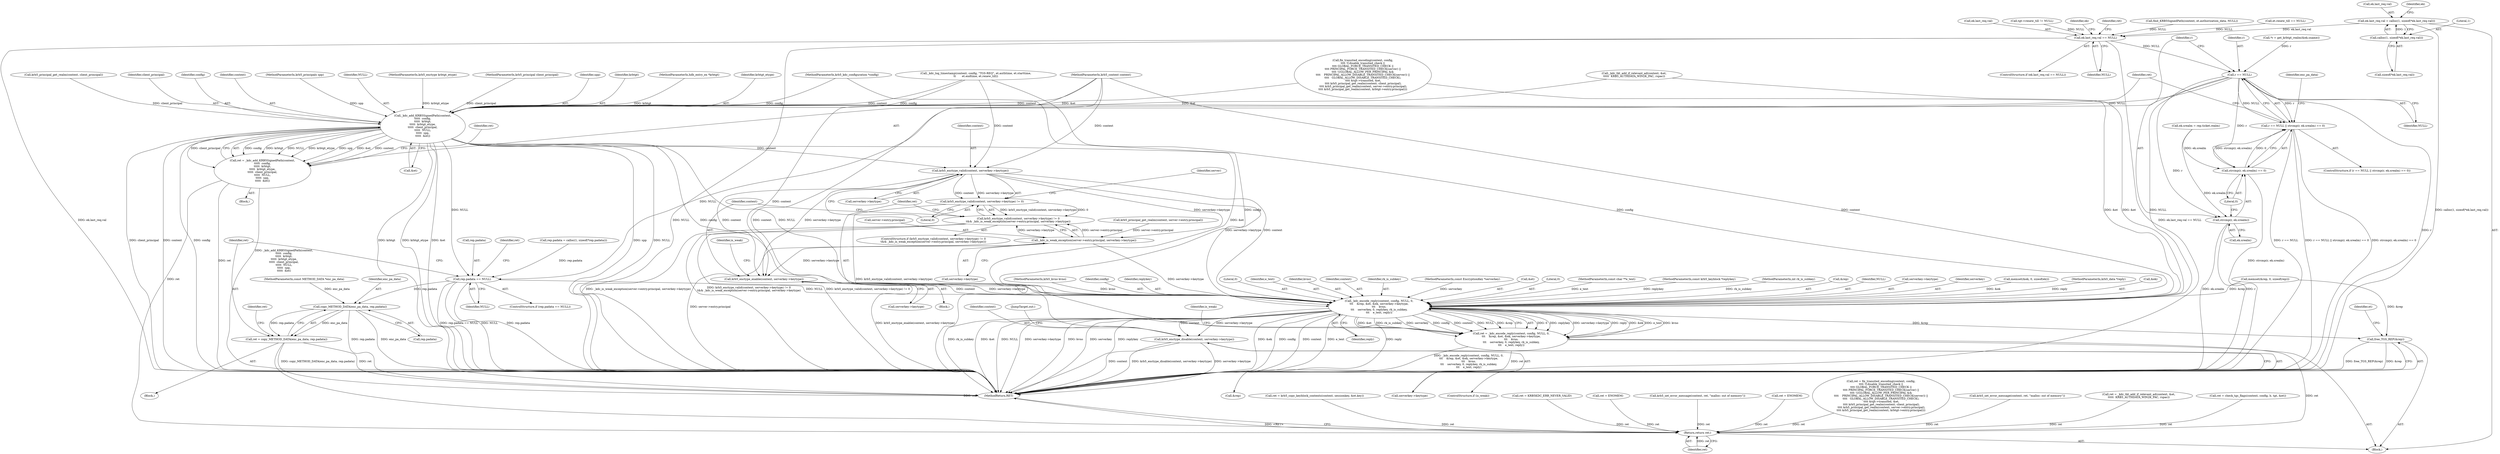 digraph "0_heimdal_b1e699103f08d6a0ca46a122193c9da65f6cf837_1@API" {
"1000819" [label="(Call,ek.last_req.val = calloc(1, sizeof(*ek.last_req.val)))"];
"1000825" [label="(Call,calloc(1, sizeof(*ek.last_req.val)))"];
"1000835" [label="(Call,ek.last_req.val == NULL)"];
"1000941" [label="(Call,r == NULL)"];
"1000940" [label="(Call,r == NULL || strcmp(r, ek.srealm) == 0)"];
"1000944" [label="(Call,strcmp(r, ek.srealm) == 0)"];
"1000945" [label="(Call,strcmp(r, ek.srealm))"];
"1000954" [label="(Call,_kdc_add_KRB5SignedPath(context,\n\t\t\t\t\t  config,\n\t\t\t\t\t  krbtgt,\n\t\t\t\t\t  krbtgt_etype,\n\t\t\t\t\t  client_principal,\n\t\t\t\t\t  NULL,\n\t\t\t\t\t  spp,\n\t\t\t\t\t  &et))"];
"1000952" [label="(Call,ret = _kdc_add_KRB5SignedPath(context,\n\t\t\t\t\t  config,\n\t\t\t\t\t  krbtgt,\n\t\t\t\t\t  krbtgt_etype,\n\t\t\t\t\t  client_principal,\n\t\t\t\t\t  NULL,\n\t\t\t\t\t  spp,\n\t\t\t\t\t  &et))"];
"1001125" [label="(Return,return ret;)"];
"1000984" [label="(Call,rep.padata == NULL)"];
"1000996" [label="(Call,copy_METHOD_DATA(enc_pa_data, rep.padata))"];
"1000994" [label="(Call,ret = copy_METHOD_DATA(enc_pa_data, rep.padata))"];
"1001033" [label="(Call,_kdc_encode_reply(context, config, NULL, 0,\n\t\t\t    &rep, &et, &ek, serverkey->keytype,\n\t\t\t    kvno,\n\t\t\t    serverkey, 0, replykey, rk_is_subkey,\n\t\t\t    e_text, reply))"];
"1001031" [label="(Call,ret = _kdc_encode_reply(context, config, NULL, 0,\n\t\t\t    &rep, &et, &ek, serverkey->keytype,\n\t\t\t    kvno,\n\t\t\t    serverkey, 0, replykey, rk_is_subkey,\n\t\t\t    e_text, reply))"];
"1001056" [label="(Call,krb5_enctype_disable(context, serverkey->keytype))"];
"1001062" [label="(Call,free_TGS_REP(&rep))"];
"1001007" [label="(Call,krb5_enctype_valid(context, serverkey->keytype))"];
"1001006" [label="(Call,krb5_enctype_valid(context, serverkey->keytype) != 0)"];
"1001005" [label="(Call,krb5_enctype_valid(context, serverkey->keytype) != 0\n\t&& _kdc_is_weak_exception(server->entry.principal, serverkey->keytype))"];
"1001013" [label="(Call,_kdc_is_weak_exception(server->entry.principal, serverkey->keytype))"];
"1001023" [label="(Call,krb5_enctype_enable(context, serverkey->keytype))"];
"1000404" [label="(Call,tgt->renew_till != NULL)"];
"1000939" [label="(ControlStructure,if (r == NULL || strcmp(r, ek.srealm) == 0))"];
"1000914" [label="(Call,_kdc_log_timestamp(context, config, \"TGS-REQ\", et.authtime, et.starttime,\n\t\t       et.endtime, et.renew_till))"];
"1001049" [label="(Literal,0)"];
"1001052" [label="(Identifier,e_text)"];
"1001063" [label="(Call,&rep)"];
"1000932" [label="(Call,*r = get_krbtgt_realm(&ek.sname))"];
"1000251" [label="(Call,krb5_principal_get_realm(context, client_principal))"];
"1001014" [label="(Call,server->entry.principal)"];
"1000786" [label="(Call,ret = krb5_copy_keyblock_contents(context, sessionkey, &et.key))"];
"1000959" [label="(Identifier,client_principal)"];
"1000111" [label="(MethodParameterIn,krb5_context context)"];
"1000850" [label="(Identifier,ek)"];
"1001033" [label="(Call,_kdc_encode_reply(context, config, NULL, 0,\n\t\t\t    &rep, &et, &ek, serverkey->keytype,\n\t\t\t    kvno,\n\t\t\t    serverkey, 0, replykey, rk_is_subkey,\n\t\t\t    e_text, reply))"];
"1000112" [label="(MethodParameterIn,krb5_kdc_configuration *config)"];
"1000956" [label="(Identifier,config)"];
"1000947" [label="(Call,ek.srealm)"];
"1000962" [label="(Call,&et)"];
"1001016" [label="(Identifier,server)"];
"1000560" [label="(Call,ret = KRB5KDC_ERR_NEVER_VALID)"];
"1000983" [label="(ControlStructure,if (rep.padata == NULL))"];
"1001025" [label="(Call,serverkey->keytype)"];
"1000943" [label="(Identifier,NULL)"];
"1000944" [label="(Call,strcmp(r, ek.srealm) == 0)"];
"1001005" [label="(Call,krb5_enctype_valid(context, serverkey->keytype) != 0\n\t&& _kdc_is_weak_exception(server->entry.principal, serverkey->keytype))"];
"1000985" [label="(Call,rep.padata)"];
"1000971" [label="(Block,)"];
"1001047" [label="(Identifier,kvno)"];
"1000825" [label="(Call,calloc(1, sizeof(*ek.last_req.val)))"];
"1001034" [label="(Identifier,context)"];
"1001051" [label="(Identifier,rk_is_subkey)"];
"1000990" [label="(Call,ret = ENOMEM)"];
"1000951" [label="(Block,)"];
"1000952" [label="(Call,ret = _kdc_add_KRB5SignedPath(context,\n\t\t\t\t\t  config,\n\t\t\t\t\t  krbtgt,\n\t\t\t\t\t  krbtgt_etype,\n\t\t\t\t\t  client_principal,\n\t\t\t\t\t  NULL,\n\t\t\t\t\t  spp,\n\t\t\t\t\t  &et))"];
"1001009" [label="(Call,serverkey->keytype)"];
"1000844" [label="(Identifier,ret)"];
"1000955" [label="(Identifier,context)"];
"1000826" [label="(Literal,1)"];
"1001007" [label="(Call,krb5_enctype_valid(context, serverkey->keytype))"];
"1000118" [label="(MethodParameterIn,const EncryptionKey *serverkey)"];
"1000820" [label="(Call,ek.last_req.val)"];
"1000129" [label="(MethodParameterIn,krb5_principals spp)"];
"1001062" [label="(Call,free_TGS_REP(&rep))"];
"1000838" [label="(Identifier,ek)"];
"1000945" [label="(Call,strcmp(r, ek.srealm))"];
"1000960" [label="(Identifier,NULL)"];
"1001012" [label="(Literal,0)"];
"1000991" [label="(Identifier,ret)"];
"1001057" [label="(Identifier,context)"];
"1001008" [label="(Identifier,context)"];
"1000134" [label="(Block,)"];
"1000984" [label="(Call,rep.padata == NULL)"];
"1001024" [label="(Identifier,context)"];
"1000128" [label="(MethodParameterIn,krb5_enctype krbtgt_etype)"];
"1001040" [label="(Call,&et)"];
"1001068" [label="(Identifier,et)"];
"1001037" [label="(Literal,0)"];
"1000126" [label="(MethodParameterIn,krb5_principal client_principal)"];
"1001006" [label="(Call,krb5_enctype_valid(context, serverkey->keytype) != 0)"];
"1000827" [label="(Call,sizeof(*ek.last_req.val))"];
"1001004" [label="(ControlStructure,if (krb5_enctype_valid(context, serverkey->keytype) != 0\n\t&& _kdc_is_weak_exception(server->entry.principal, serverkey->keytype)))"];
"1001053" [label="(Identifier,reply)"];
"1000730" [label="(Call,find_KRB5SignedPath(context, et.authorization_data, NULL))"];
"1000132" [label="(MethodParameterIn,const char **e_text)"];
"1000961" [label="(Identifier,spp)"];
"1000116" [label="(MethodParameterIn,const krb5_keyblock *replykey)"];
"1001125" [label="(Return,return ret;)"];
"1001127" [label="(MethodReturn,RET)"];
"1001061" [label="(JumpTarget,out:)"];
"1000988" [label="(Identifier,NULL)"];
"1000723" [label="(Call,krb5_set_error_message(context, ret, \"malloc: out of memory\"))"];
"1000998" [label="(Call,rep.padata)"];
"1000834" [label="(ControlStructure,if (ek.last_req.val == NULL))"];
"1001022" [label="(Block,)"];
"1000994" [label="(Call,ret = copy_METHOD_DATA(enc_pa_data, rep.padata))"];
"1000896" [label="(Call,ek.srealm = rep.ticket.realm)"];
"1001054" [label="(ControlStructure,if (is_weak))"];
"1000117" [label="(MethodParameterIn,int rk_is_subkey)"];
"1001038" [label="(Call,&rep)"];
"1000957" [label="(Identifier,krbtgt)"];
"1000843" [label="(Call,ret = ENOMEM)"];
"1000972" [label="(Call,rep.padata = calloc(1, sizeof(*rep.padata)))"];
"1000954" [label="(Call,_kdc_add_KRB5SignedPath(context,\n\t\t\t\t\t  config,\n\t\t\t\t\t  krbtgt,\n\t\t\t\t\t  krbtgt_etype,\n\t\t\t\t\t  client_principal,\n\t\t\t\t\t  NULL,\n\t\t\t\t\t  spp,\n\t\t\t\t\t  &et))"];
"1000223" [label="(Call,ret = fix_transited_encoding(context, config,\n\t\t\t\t !f.disable_transited_check ||\n\t\t\t\t GLOBAL_FORCE_TRANSITED_CHECK ||\n\t\t\t\t PRINCIPAL_FORCE_TRANSITED_CHECK(server) ||\n\t\t\t\t !((GLOBAL_ALLOW_PER_PRINCIPAL &&\n\t\t\t\t    PRINCIPAL_ALLOW_DISABLE_TRANSITED_CHECK(server)) ||\n\t\t\t\t   GLOBAL_ALLOW_DISABLE_TRANSITED_CHECK),\n \t\t\t\t &tgt->transited, &et,\n \t\t\t\t krb5_principal_get_realm(context, client_principal),\n \t\t\t\t krb5_principal_get_realm(context, server->entry.principal),\n\t\t\t\t krb5_principal_get_realm(context, krbtgt->entry.principal)))"];
"1000691" [label="(Call,krb5_set_error_message(context, ret, \"malloc: out of memory\"))"];
"1000254" [label="(Call,krb5_principal_get_realm(context, server->entry.principal))"];
"1000835" [label="(Call,ek.last_req.val == NULL)"];
"1000645" [label="(Call,ret = _kdc_tkt_add_if_relevant_ad(context, &et,\n\t\t\t\t\t  KRB5_AUTHDATA_WIN2K_PAC, rspac))"];
"1000819" [label="(Call,ek.last_req.val = calloc(1, sizeof(*ek.last_req.val)))"];
"1000211" [label="(Call,ret = check_tgs_flags(context, config, b, tgt, &et))"];
"1000149" [label="(Call,memset(&rep, 0, sizeof(rep)))"];
"1001032" [label="(Identifier,ret)"];
"1001036" [label="(Identifier,NULL)"];
"1000225" [label="(Call,fix_transited_encoding(context, config,\n\t\t\t\t !f.disable_transited_check ||\n\t\t\t\t GLOBAL_FORCE_TRANSITED_CHECK ||\n\t\t\t\t PRINCIPAL_FORCE_TRANSITED_CHECK(server) ||\n\t\t\t\t !((GLOBAL_ALLOW_PER_PRINCIPAL &&\n\t\t\t\t    PRINCIPAL_ALLOW_DISABLE_TRANSITED_CHECK(server)) ||\n\t\t\t\t   GLOBAL_ALLOW_DISABLE_TRANSITED_CHECK),\n \t\t\t\t &tgt->transited, &et,\n \t\t\t\t krb5_principal_get_realm(context, client_principal),\n \t\t\t\t krb5_principal_get_realm(context, server->entry.principal),\n\t\t\t\t krb5_principal_get_realm(context, krbtgt->entry.principal)))"];
"1000995" [label="(Identifier,ret)"];
"1000127" [label="(MethodParameterIn,hdb_entry_ex *krbtgt)"];
"1000390" [label="(Call,et.renew_till == NULL)"];
"1000950" [label="(Literal,0)"];
"1000965" [label="(Identifier,ret)"];
"1001126" [label="(Identifier,ret)"];
"1000997" [label="(Identifier,enc_pa_data)"];
"1000841" [label="(Identifier,NULL)"];
"1001002" [label="(Identifier,ret)"];
"1001044" [label="(Call,serverkey->keytype)"];
"1001048" [label="(Identifier,serverkey)"];
"1001023" [label="(Call,krb5_enctype_enable(context, serverkey->keytype))"];
"1000161" [label="(Call,memset(&ek, 0, sizeof(ek)))"];
"1000946" [label="(Identifier,r)"];
"1000969" [label="(Identifier,enc_pa_data)"];
"1001058" [label="(Call,serverkey->keytype)"];
"1000958" [label="(Identifier,krbtgt_etype)"];
"1000647" [label="(Call,_kdc_tkt_add_if_relevant_ad(context, &et,\n\t\t\t\t\t  KRB5_AUTHDATA_WIN2K_PAC, rspac))"];
"1000131" [label="(MethodParameterIn,const METHOD_DATA *enc_pa_data)"];
"1000133" [label="(MethodParameterIn,krb5_data *reply)"];
"1001055" [label="(Identifier,is_weak)"];
"1001029" [label="(Identifier,is_weak)"];
"1000953" [label="(Identifier,ret)"];
"1000940" [label="(Call,r == NULL || strcmp(r, ek.srealm) == 0)"];
"1000942" [label="(Identifier,r)"];
"1001042" [label="(Call,&ek)"];
"1001056" [label="(Call,krb5_enctype_disable(context, serverkey->keytype))"];
"1001031" [label="(Call,ret = _kdc_encode_reply(context, config, NULL, 0,\n\t\t\t    &rep, &et, &ek, serverkey->keytype,\n\t\t\t    kvno,\n\t\t\t    serverkey, 0, replykey, rk_is_subkey,\n\t\t\t    e_text, reply))"];
"1001019" [label="(Call,serverkey->keytype)"];
"1000996" [label="(Call,copy_METHOD_DATA(enc_pa_data, rep.padata))"];
"1000120" [label="(MethodParameterIn,krb5_kvno kvno)"];
"1000941" [label="(Call,r == NULL)"];
"1001035" [label="(Identifier,config)"];
"1001013" [label="(Call,_kdc_is_weak_exception(server->entry.principal, serverkey->keytype))"];
"1000836" [label="(Call,ek.last_req.val)"];
"1001050" [label="(Identifier,replykey)"];
"1000819" -> "1000134"  [label="AST: "];
"1000819" -> "1000825"  [label="CFG: "];
"1000820" -> "1000819"  [label="AST: "];
"1000825" -> "1000819"  [label="AST: "];
"1000838" -> "1000819"  [label="CFG: "];
"1000819" -> "1001127"  [label="DDG: calloc(1, sizeof(*ek.last_req.val))"];
"1000825" -> "1000819"  [label="DDG: 1"];
"1000819" -> "1000835"  [label="DDG: ek.last_req.val"];
"1000825" -> "1000827"  [label="CFG: "];
"1000826" -> "1000825"  [label="AST: "];
"1000827" -> "1000825"  [label="AST: "];
"1000835" -> "1000834"  [label="AST: "];
"1000835" -> "1000841"  [label="CFG: "];
"1000836" -> "1000835"  [label="AST: "];
"1000841" -> "1000835"  [label="AST: "];
"1000844" -> "1000835"  [label="CFG: "];
"1000850" -> "1000835"  [label="CFG: "];
"1000835" -> "1001127"  [label="DDG: ek.last_req.val == NULL"];
"1000835" -> "1001127"  [label="DDG: ek.last_req.val"];
"1000835" -> "1001127"  [label="DDG: NULL"];
"1000390" -> "1000835"  [label="DDG: NULL"];
"1000404" -> "1000835"  [label="DDG: NULL"];
"1000730" -> "1000835"  [label="DDG: NULL"];
"1000835" -> "1000941"  [label="DDG: NULL"];
"1000941" -> "1000940"  [label="AST: "];
"1000941" -> "1000943"  [label="CFG: "];
"1000942" -> "1000941"  [label="AST: "];
"1000943" -> "1000941"  [label="AST: "];
"1000946" -> "1000941"  [label="CFG: "];
"1000940" -> "1000941"  [label="CFG: "];
"1000941" -> "1001127"  [label="DDG: r"];
"1000941" -> "1000940"  [label="DDG: r"];
"1000941" -> "1000940"  [label="DDG: NULL"];
"1000932" -> "1000941"  [label="DDG: r"];
"1000941" -> "1000944"  [label="DDG: r"];
"1000941" -> "1000945"  [label="DDG: r"];
"1000941" -> "1000954"  [label="DDG: NULL"];
"1000941" -> "1000984"  [label="DDG: NULL"];
"1000941" -> "1001033"  [label="DDG: NULL"];
"1000940" -> "1000939"  [label="AST: "];
"1000940" -> "1000944"  [label="CFG: "];
"1000944" -> "1000940"  [label="AST: "];
"1000953" -> "1000940"  [label="CFG: "];
"1000969" -> "1000940"  [label="CFG: "];
"1000940" -> "1001127"  [label="DDG: r == NULL"];
"1000940" -> "1001127"  [label="DDG: r == NULL || strcmp(r, ek.srealm) == 0"];
"1000940" -> "1001127"  [label="DDG: strcmp(r, ek.srealm) == 0"];
"1000944" -> "1000940"  [label="DDG: strcmp(r, ek.srealm)"];
"1000944" -> "1000940"  [label="DDG: 0"];
"1000944" -> "1000950"  [label="CFG: "];
"1000945" -> "1000944"  [label="AST: "];
"1000950" -> "1000944"  [label="AST: "];
"1000944" -> "1001127"  [label="DDG: strcmp(r, ek.srealm)"];
"1000896" -> "1000944"  [label="DDG: ek.srealm"];
"1000945" -> "1000947"  [label="CFG: "];
"1000946" -> "1000945"  [label="AST: "];
"1000947" -> "1000945"  [label="AST: "];
"1000950" -> "1000945"  [label="CFG: "];
"1000945" -> "1001127"  [label="DDG: r"];
"1000945" -> "1001127"  [label="DDG: ek.srealm"];
"1000896" -> "1000945"  [label="DDG: ek.srealm"];
"1000954" -> "1000952"  [label="AST: "];
"1000954" -> "1000962"  [label="CFG: "];
"1000955" -> "1000954"  [label="AST: "];
"1000956" -> "1000954"  [label="AST: "];
"1000957" -> "1000954"  [label="AST: "];
"1000958" -> "1000954"  [label="AST: "];
"1000959" -> "1000954"  [label="AST: "];
"1000960" -> "1000954"  [label="AST: "];
"1000961" -> "1000954"  [label="AST: "];
"1000962" -> "1000954"  [label="AST: "];
"1000952" -> "1000954"  [label="CFG: "];
"1000954" -> "1001127"  [label="DDG: krbtgt"];
"1000954" -> "1001127"  [label="DDG: krbtgt_etype"];
"1000954" -> "1001127"  [label="DDG: &et"];
"1000954" -> "1001127"  [label="DDG: spp"];
"1000954" -> "1001127"  [label="DDG: NULL"];
"1000954" -> "1001127"  [label="DDG: client_principal"];
"1000954" -> "1001127"  [label="DDG: context"];
"1000954" -> "1001127"  [label="DDG: config"];
"1000954" -> "1000952"  [label="DDG: config"];
"1000954" -> "1000952"  [label="DDG: krbtgt"];
"1000954" -> "1000952"  [label="DDG: NULL"];
"1000954" -> "1000952"  [label="DDG: krbtgt_etype"];
"1000954" -> "1000952"  [label="DDG: spp"];
"1000954" -> "1000952"  [label="DDG: &et"];
"1000954" -> "1000952"  [label="DDG: context"];
"1000954" -> "1000952"  [label="DDG: client_principal"];
"1000914" -> "1000954"  [label="DDG: context"];
"1000914" -> "1000954"  [label="DDG: config"];
"1000111" -> "1000954"  [label="DDG: context"];
"1000112" -> "1000954"  [label="DDG: config"];
"1000127" -> "1000954"  [label="DDG: krbtgt"];
"1000128" -> "1000954"  [label="DDG: krbtgt_etype"];
"1000251" -> "1000954"  [label="DDG: client_principal"];
"1000126" -> "1000954"  [label="DDG: client_principal"];
"1000129" -> "1000954"  [label="DDG: spp"];
"1000647" -> "1000954"  [label="DDG: &et"];
"1000225" -> "1000954"  [label="DDG: &et"];
"1000954" -> "1000984"  [label="DDG: NULL"];
"1000954" -> "1001007"  [label="DDG: context"];
"1000954" -> "1001033"  [label="DDG: config"];
"1000954" -> "1001033"  [label="DDG: NULL"];
"1000954" -> "1001033"  [label="DDG: &et"];
"1000952" -> "1000951"  [label="AST: "];
"1000953" -> "1000952"  [label="AST: "];
"1000965" -> "1000952"  [label="CFG: "];
"1000952" -> "1001127"  [label="DDG: ret"];
"1000952" -> "1001127"  [label="DDG: _kdc_add_KRB5SignedPath(context,\n\t\t\t\t\t  config,\n\t\t\t\t\t  krbtgt,\n\t\t\t\t\t  krbtgt_etype,\n\t\t\t\t\t  client_principal,\n\t\t\t\t\t  NULL,\n\t\t\t\t\t  spp,\n\t\t\t\t\t  &et)"];
"1000952" -> "1001125"  [label="DDG: ret"];
"1001125" -> "1000134"  [label="AST: "];
"1001125" -> "1001126"  [label="CFG: "];
"1001126" -> "1001125"  [label="AST: "];
"1001127" -> "1001125"  [label="CFG: "];
"1001125" -> "1001127"  [label="DDG: <RET>"];
"1001126" -> "1001125"  [label="DDG: ret"];
"1000691" -> "1001125"  [label="DDG: ret"];
"1000645" -> "1001125"  [label="DDG: ret"];
"1000843" -> "1001125"  [label="DDG: ret"];
"1000990" -> "1001125"  [label="DDG: ret"];
"1000786" -> "1001125"  [label="DDG: ret"];
"1000211" -> "1001125"  [label="DDG: ret"];
"1000723" -> "1001125"  [label="DDG: ret"];
"1000994" -> "1001125"  [label="DDG: ret"];
"1001031" -> "1001125"  [label="DDG: ret"];
"1000560" -> "1001125"  [label="DDG: ret"];
"1000223" -> "1001125"  [label="DDG: ret"];
"1000984" -> "1000983"  [label="AST: "];
"1000984" -> "1000988"  [label="CFG: "];
"1000985" -> "1000984"  [label="AST: "];
"1000988" -> "1000984"  [label="AST: "];
"1000991" -> "1000984"  [label="CFG: "];
"1000995" -> "1000984"  [label="CFG: "];
"1000984" -> "1001127"  [label="DDG: rep.padata == NULL"];
"1000984" -> "1001127"  [label="DDG: NULL"];
"1000984" -> "1001127"  [label="DDG: rep.padata"];
"1000972" -> "1000984"  [label="DDG: rep.padata"];
"1000984" -> "1000996"  [label="DDG: rep.padata"];
"1000984" -> "1001033"  [label="DDG: NULL"];
"1000996" -> "1000994"  [label="AST: "];
"1000996" -> "1000998"  [label="CFG: "];
"1000997" -> "1000996"  [label="AST: "];
"1000998" -> "1000996"  [label="AST: "];
"1000994" -> "1000996"  [label="CFG: "];
"1000996" -> "1001127"  [label="DDG: rep.padata"];
"1000996" -> "1001127"  [label="DDG: enc_pa_data"];
"1000996" -> "1000994"  [label="DDG: enc_pa_data"];
"1000996" -> "1000994"  [label="DDG: rep.padata"];
"1000131" -> "1000996"  [label="DDG: enc_pa_data"];
"1000994" -> "1000971"  [label="AST: "];
"1000995" -> "1000994"  [label="AST: "];
"1001002" -> "1000994"  [label="CFG: "];
"1000994" -> "1001127"  [label="DDG: copy_METHOD_DATA(enc_pa_data, rep.padata)"];
"1000994" -> "1001127"  [label="DDG: ret"];
"1001033" -> "1001031"  [label="AST: "];
"1001033" -> "1001053"  [label="CFG: "];
"1001034" -> "1001033"  [label="AST: "];
"1001035" -> "1001033"  [label="AST: "];
"1001036" -> "1001033"  [label="AST: "];
"1001037" -> "1001033"  [label="AST: "];
"1001038" -> "1001033"  [label="AST: "];
"1001040" -> "1001033"  [label="AST: "];
"1001042" -> "1001033"  [label="AST: "];
"1001044" -> "1001033"  [label="AST: "];
"1001047" -> "1001033"  [label="AST: "];
"1001048" -> "1001033"  [label="AST: "];
"1001049" -> "1001033"  [label="AST: "];
"1001050" -> "1001033"  [label="AST: "];
"1001051" -> "1001033"  [label="AST: "];
"1001052" -> "1001033"  [label="AST: "];
"1001053" -> "1001033"  [label="AST: "];
"1001031" -> "1001033"  [label="CFG: "];
"1001033" -> "1001127"  [label="DDG: rk_is_subkey"];
"1001033" -> "1001127"  [label="DDG: &et"];
"1001033" -> "1001127"  [label="DDG: NULL"];
"1001033" -> "1001127"  [label="DDG: serverkey->keytype"];
"1001033" -> "1001127"  [label="DDG: kvno"];
"1001033" -> "1001127"  [label="DDG: serverkey"];
"1001033" -> "1001127"  [label="DDG: replykey"];
"1001033" -> "1001127"  [label="DDG: &ek"];
"1001033" -> "1001127"  [label="DDG: config"];
"1001033" -> "1001127"  [label="DDG: context"];
"1001033" -> "1001127"  [label="DDG: e_text"];
"1001033" -> "1001127"  [label="DDG: reply"];
"1001033" -> "1001031"  [label="DDG: 0"];
"1001033" -> "1001031"  [label="DDG: replykey"];
"1001033" -> "1001031"  [label="DDG: serverkey->keytype"];
"1001033" -> "1001031"  [label="DDG: reply"];
"1001033" -> "1001031"  [label="DDG: &ek"];
"1001033" -> "1001031"  [label="DDG: e_text"];
"1001033" -> "1001031"  [label="DDG: kvno"];
"1001033" -> "1001031"  [label="DDG: &et"];
"1001033" -> "1001031"  [label="DDG: rk_is_subkey"];
"1001033" -> "1001031"  [label="DDG: serverkey"];
"1001033" -> "1001031"  [label="DDG: config"];
"1001033" -> "1001031"  [label="DDG: context"];
"1001033" -> "1001031"  [label="DDG: NULL"];
"1001033" -> "1001031"  [label="DDG: &rep"];
"1001023" -> "1001033"  [label="DDG: context"];
"1001023" -> "1001033"  [label="DDG: serverkey->keytype"];
"1001007" -> "1001033"  [label="DDG: context"];
"1001007" -> "1001033"  [label="DDG: serverkey->keytype"];
"1000111" -> "1001033"  [label="DDG: context"];
"1000914" -> "1001033"  [label="DDG: config"];
"1000112" -> "1001033"  [label="DDG: config"];
"1000149" -> "1001033"  [label="DDG: &rep"];
"1000647" -> "1001033"  [label="DDG: &et"];
"1000225" -> "1001033"  [label="DDG: &et"];
"1000161" -> "1001033"  [label="DDG: &ek"];
"1001013" -> "1001033"  [label="DDG: serverkey->keytype"];
"1000120" -> "1001033"  [label="DDG: kvno"];
"1000118" -> "1001033"  [label="DDG: serverkey"];
"1000116" -> "1001033"  [label="DDG: replykey"];
"1000117" -> "1001033"  [label="DDG: rk_is_subkey"];
"1000132" -> "1001033"  [label="DDG: e_text"];
"1000133" -> "1001033"  [label="DDG: reply"];
"1001033" -> "1001056"  [label="DDG: context"];
"1001033" -> "1001056"  [label="DDG: serverkey->keytype"];
"1001033" -> "1001062"  [label="DDG: &rep"];
"1001031" -> "1000134"  [label="AST: "];
"1001032" -> "1001031"  [label="AST: "];
"1001055" -> "1001031"  [label="CFG: "];
"1001031" -> "1001127"  [label="DDG: _kdc_encode_reply(context, config, NULL, 0,\n\t\t\t    &rep, &et, &ek, serverkey->keytype,\n\t\t\t    kvno,\n\t\t\t    serverkey, 0, replykey, rk_is_subkey,\n\t\t\t    e_text, reply)"];
"1001031" -> "1001127"  [label="DDG: ret"];
"1001056" -> "1001054"  [label="AST: "];
"1001056" -> "1001058"  [label="CFG: "];
"1001057" -> "1001056"  [label="AST: "];
"1001058" -> "1001056"  [label="AST: "];
"1001061" -> "1001056"  [label="CFG: "];
"1001056" -> "1001127"  [label="DDG: context"];
"1001056" -> "1001127"  [label="DDG: krb5_enctype_disable(context, serverkey->keytype)"];
"1001056" -> "1001127"  [label="DDG: serverkey->keytype"];
"1000111" -> "1001056"  [label="DDG: context"];
"1001062" -> "1000134"  [label="AST: "];
"1001062" -> "1001063"  [label="CFG: "];
"1001063" -> "1001062"  [label="AST: "];
"1001068" -> "1001062"  [label="CFG: "];
"1001062" -> "1001127"  [label="DDG: free_TGS_REP(&rep)"];
"1001062" -> "1001127"  [label="DDG: &rep"];
"1000149" -> "1001062"  [label="DDG: &rep"];
"1001007" -> "1001006"  [label="AST: "];
"1001007" -> "1001009"  [label="CFG: "];
"1001008" -> "1001007"  [label="AST: "];
"1001009" -> "1001007"  [label="AST: "];
"1001012" -> "1001007"  [label="CFG: "];
"1001007" -> "1001006"  [label="DDG: context"];
"1001007" -> "1001006"  [label="DDG: serverkey->keytype"];
"1000914" -> "1001007"  [label="DDG: context"];
"1000111" -> "1001007"  [label="DDG: context"];
"1001007" -> "1001013"  [label="DDG: serverkey->keytype"];
"1001007" -> "1001023"  [label="DDG: context"];
"1001007" -> "1001023"  [label="DDG: serverkey->keytype"];
"1001006" -> "1001005"  [label="AST: "];
"1001006" -> "1001012"  [label="CFG: "];
"1001012" -> "1001006"  [label="AST: "];
"1001016" -> "1001006"  [label="CFG: "];
"1001005" -> "1001006"  [label="CFG: "];
"1001006" -> "1001127"  [label="DDG: krb5_enctype_valid(context, serverkey->keytype)"];
"1001006" -> "1001005"  [label="DDG: krb5_enctype_valid(context, serverkey->keytype)"];
"1001006" -> "1001005"  [label="DDG: 0"];
"1001005" -> "1001004"  [label="AST: "];
"1001005" -> "1001013"  [label="CFG: "];
"1001013" -> "1001005"  [label="AST: "];
"1001024" -> "1001005"  [label="CFG: "];
"1001032" -> "1001005"  [label="CFG: "];
"1001005" -> "1001127"  [label="DDG: _kdc_is_weak_exception(server->entry.principal, serverkey->keytype)"];
"1001005" -> "1001127"  [label="DDG: krb5_enctype_valid(context, serverkey->keytype) != 0\n\t&& _kdc_is_weak_exception(server->entry.principal, serverkey->keytype)"];
"1001005" -> "1001127"  [label="DDG: krb5_enctype_valid(context, serverkey->keytype) != 0"];
"1001013" -> "1001005"  [label="DDG: server->entry.principal"];
"1001013" -> "1001005"  [label="DDG: serverkey->keytype"];
"1001013" -> "1001019"  [label="CFG: "];
"1001014" -> "1001013"  [label="AST: "];
"1001019" -> "1001013"  [label="AST: "];
"1001013" -> "1001127"  [label="DDG: server->entry.principal"];
"1000254" -> "1001013"  [label="DDG: server->entry.principal"];
"1001013" -> "1001023"  [label="DDG: serverkey->keytype"];
"1001023" -> "1001022"  [label="AST: "];
"1001023" -> "1001025"  [label="CFG: "];
"1001024" -> "1001023"  [label="AST: "];
"1001025" -> "1001023"  [label="AST: "];
"1001029" -> "1001023"  [label="CFG: "];
"1001023" -> "1001127"  [label="DDG: krb5_enctype_enable(context, serverkey->keytype)"];
"1000111" -> "1001023"  [label="DDG: context"];
}
